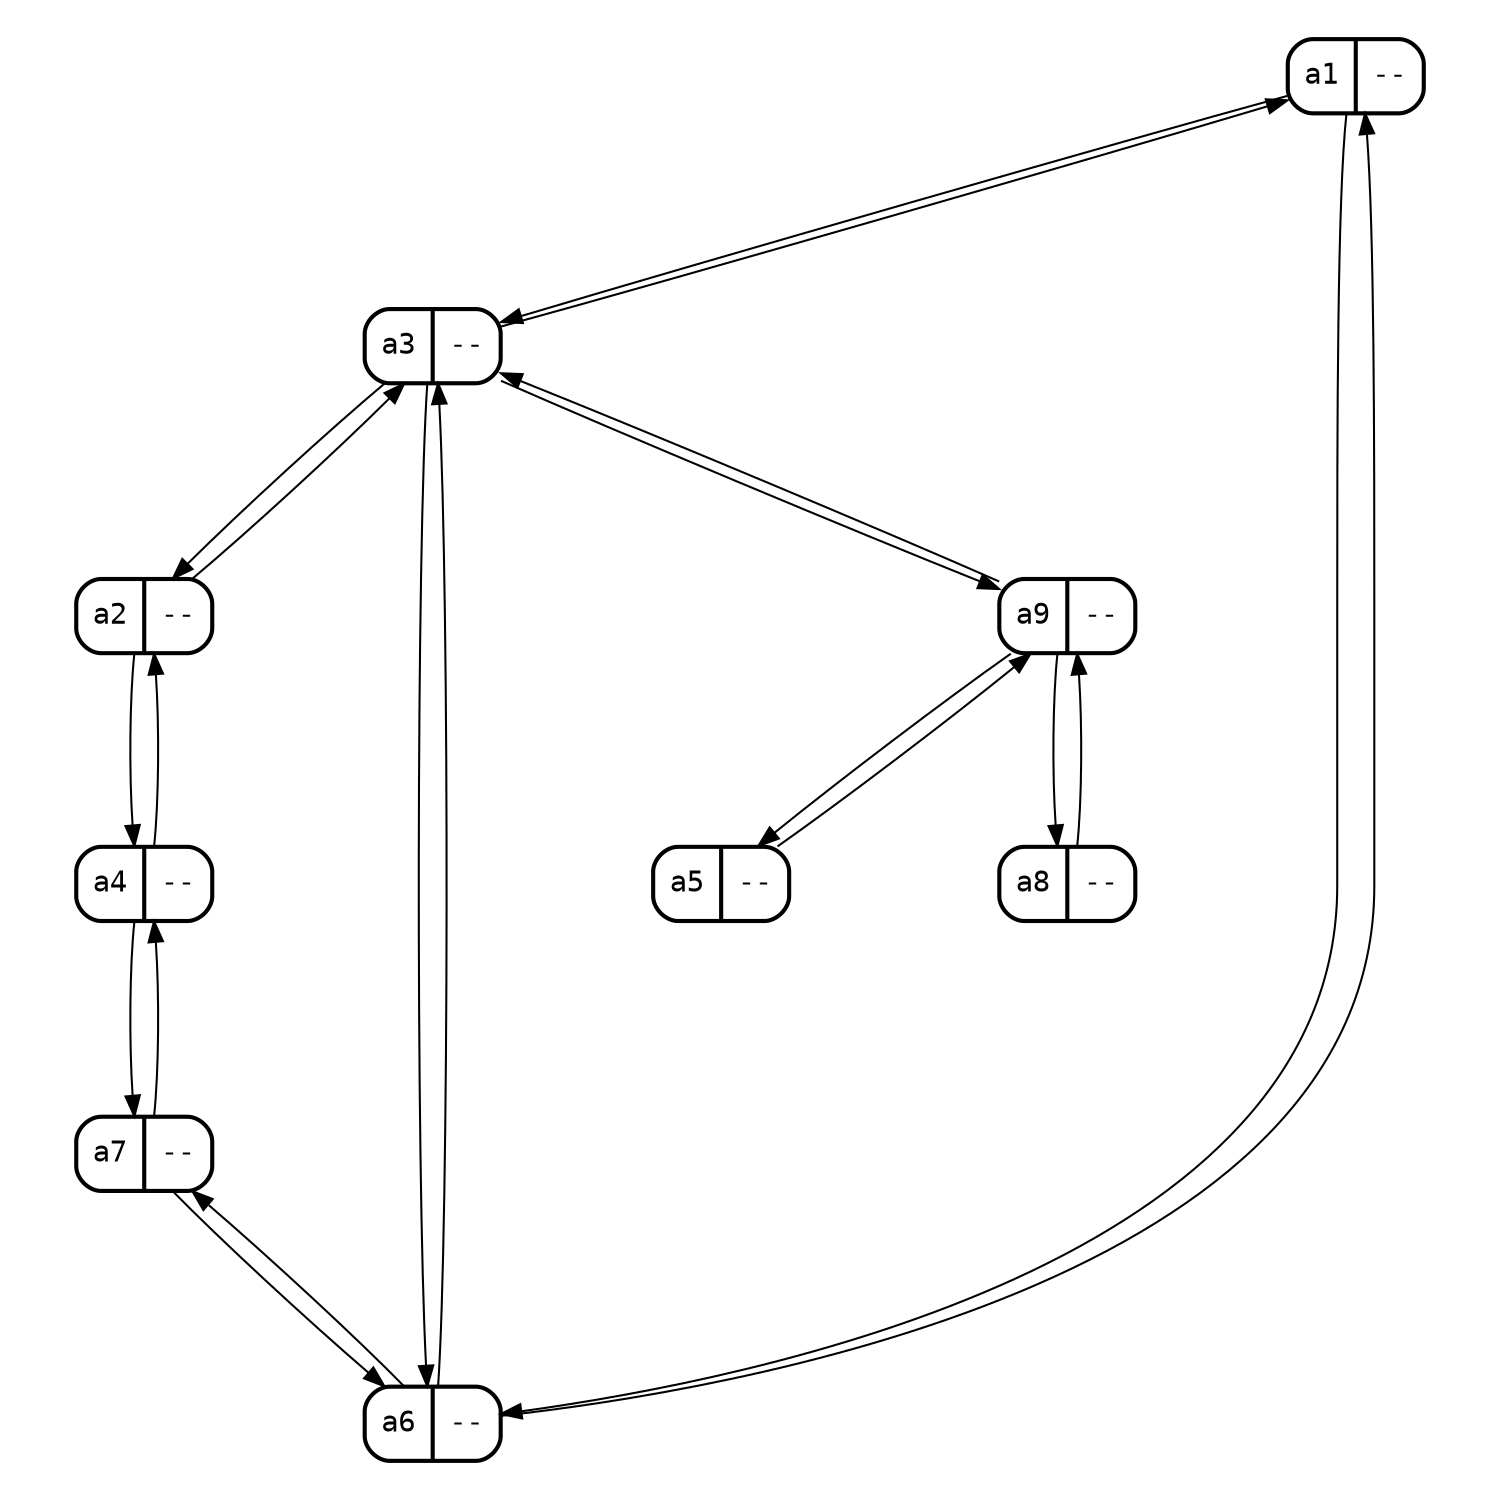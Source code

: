 digraph {
  size="10,10!";
  ratio="fill";
  node [shape=Mrecord penwidth=2 fontname=monospace];
  edge [fontsize=12];
  start="50";
  a1 [label = "a1 | --"];
  a2 [label = "a2 | --"];
  a3 [label = "a3 | --"];
  a4 [label = "a4 | --"];
  a5 [label = "a5 | --"];
  a6 [label = "a6 | --"];
  a7 [label = "a7 | --"];
  a8 [label = "a8 | --"];
  a9 [label = "a9 | --"];

  a1 -> a3 [weight = 3];
  a1 -> a6 [weight = 9];

  a2 -> a3 [weight = 12];
  a2 -> a4 [weight = 5];

  a3 -> a1 [weight = 3];
  a3 -> a2 [weight = 12];
  a3 -> a6 [weight = 17];
  a3 -> a9 [weight = 8];

  a4 -> a2 [weight = 5];
  a4 -> a7 [weight = 7];

  a5 -> a9 [weight = 3];

  a6 -> a1 [weight = 9];
  a6 -> a3 [weight = 17];
  a6 -> a7 [weight = 19];

  a7 -> a4 [weight = 7];
  a7 -> a6 [weight = 19];

  a8 -> a9 [weight = 20];

  a9 -> a3 [weight = 8];
  a9 -> a5 [weight = 3];
  a9 -> a8 [weight = 20];
}
